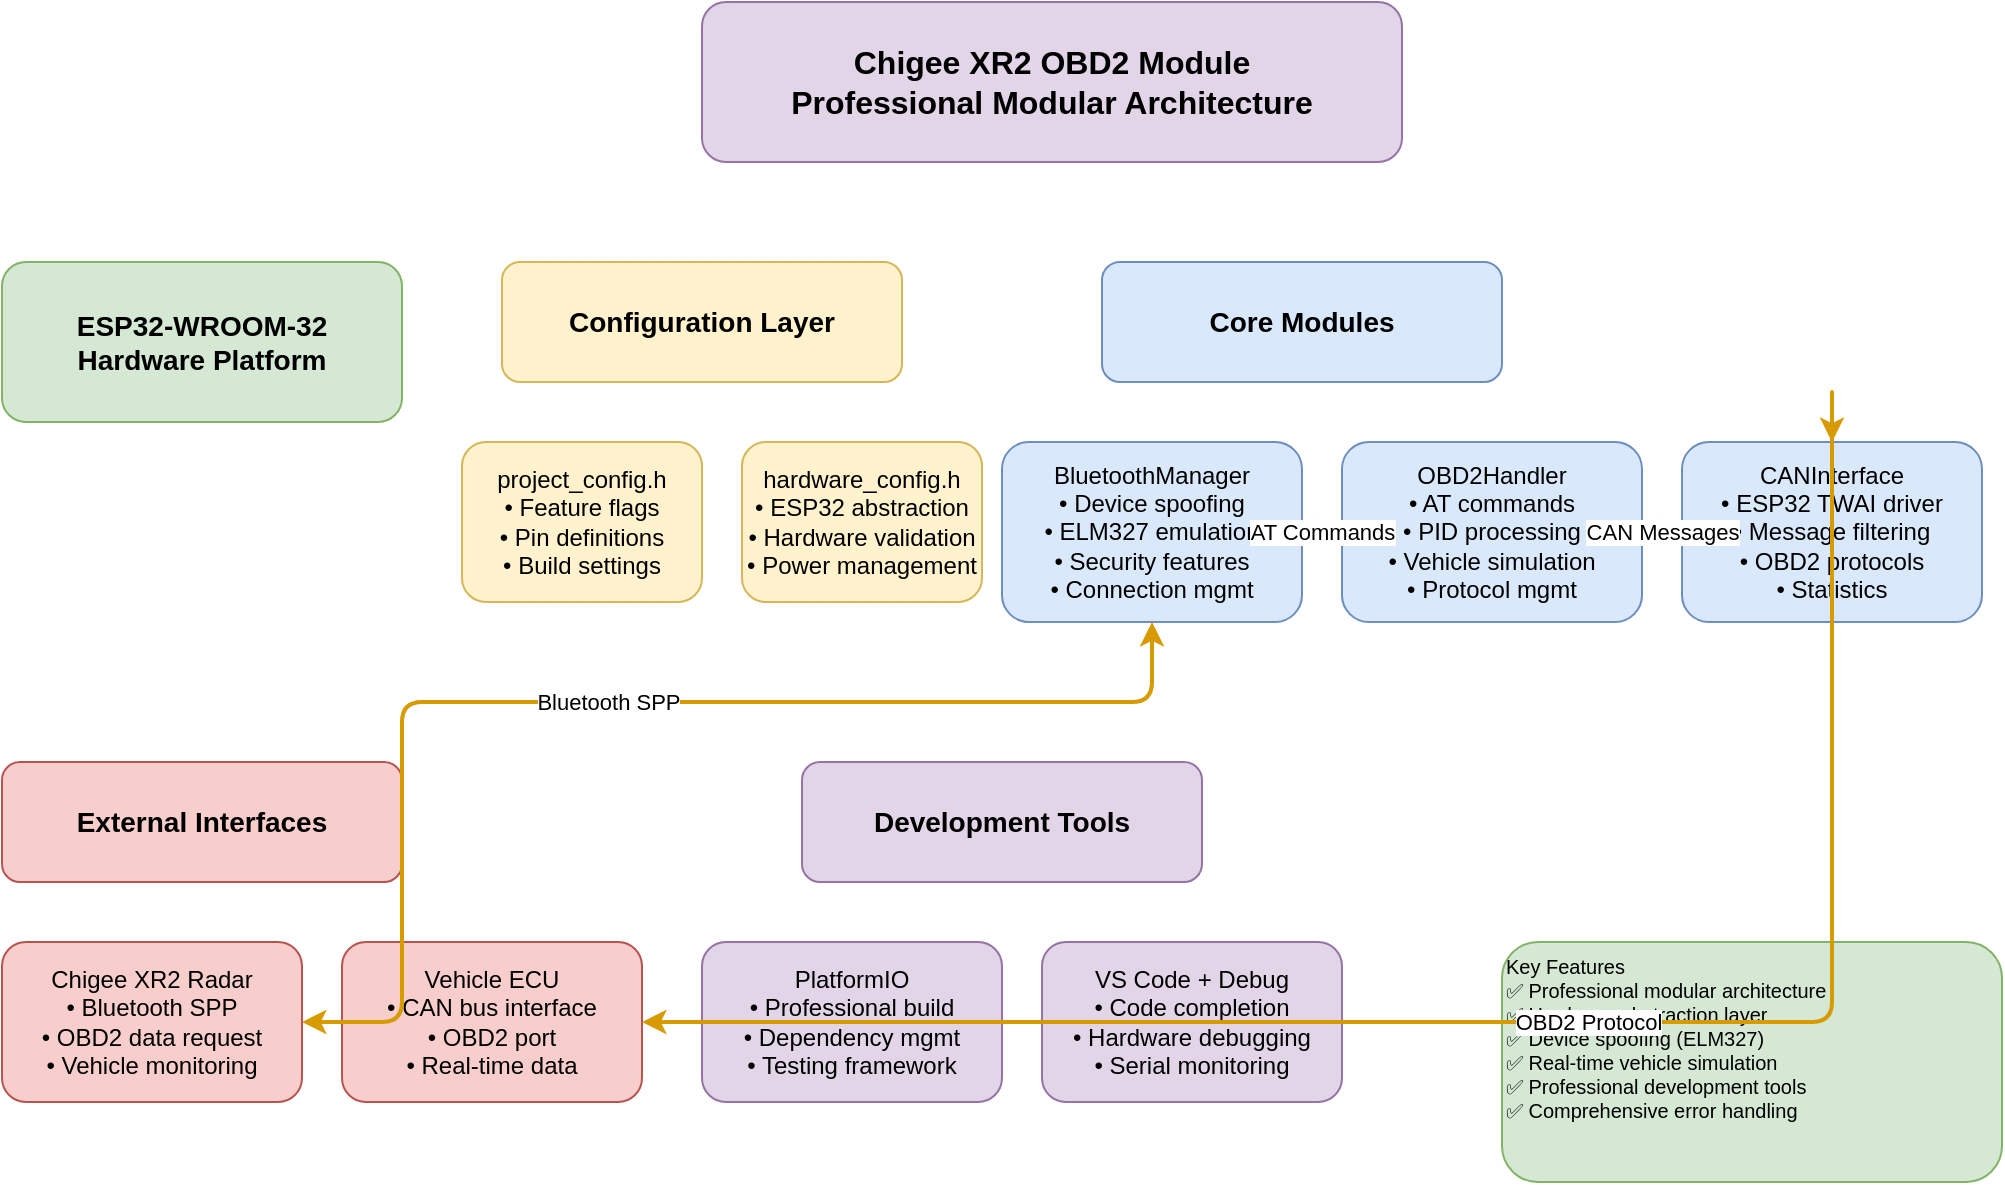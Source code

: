 <mxfile version="22.1.16" type="device">
  <diagram id="System-Architecture" name="System Architecture">
    <mxGraphModel dx="1422" dy="834" grid="1" gridSize="10" guides="1" tooltips="1" connect="1" arrows="1" fold="1" page="1" pageScale="1" pageWidth="1169" pageHeight="827" math="0" shadow="0">
      <root>
        <mxCell id="0"/>
        <mxCell id="1" parent="0"/>
        
        <!-- Main Title -->
        <mxCell id="title" value="Chigee XR2 OBD2 Module&#xa;Professional Modular Architecture" style="rounded=1;whiteSpace=wrap;html=1;fillColor=#e1d5e7;strokeColor=#9673a6;fontSize=16;fontStyle=1;fontFamily=Arial" parent="1" vertex="1">
          <mxGeometry x="400" y="20" width="350" height="80" as="geometry"/>
        </mxCell>
        
        <!-- Hardware Layer -->
        <mxCell id="hardware" value="ESP32-WROOM-32&#xa;Hardware Platform" style="rounded=1;whiteSpace=wrap;html=1;fillColor=#d5e8d4;strokeColor=#82b366;fontSize=14;fontStyle=1" parent="1" vertex="1">
          <mxGeometry x="50" y="150" width="200" height="80" as="geometry"/>
        </mxCell>
        
        <!-- Configuration Layer -->
        <mxCell id="config-layer" value="Configuration Layer" style="rounded=1;whiteSpace=wrap;html=1;fillColor=#fff2cc;strokeColor=#d6b656;fontSize=14;fontStyle=1" parent="1" vertex="1">
          <mxGeometry x="300" y="150" width="200" height="60" as="geometry"/>
        </mxCell>
        
        <mxCell id="project-config" value="project_config.h&#xa;• Feature flags&#xa;• Pin definitions&#xa;• Build settings" style="rounded=1;whiteSpace=wrap;html=1;fillColor=#fff2cc;strokeColor=#d6b656" parent="1" vertex="1">
          <mxGeometry x="280" y="240" width="120" height="80" as="geometry"/>
        </mxCell>
        
        <mxCell id="hardware-config" value="hardware_config.h&#xa;• ESP32 abstraction&#xa;• Hardware validation&#xa;• Power management" style="rounded=1;whiteSpace=wrap;html=1;fillColor=#fff2cc;strokeColor=#d6b656" parent="1" vertex="1">
          <mxGeometry x="420" y="240" width="120" height="80" as="geometry"/>
        </mxCell>
        
        <!-- Core Modules -->
        <mxCell id="modules-layer" value="Core Modules" style="rounded=1;whiteSpace=wrap;html=1;fillColor=#dae8fc;strokeColor=#6c8ebf;fontSize=14;fontStyle=1" parent="1" vertex="1">
          <mxGeometry x="600" y="150" width="200" height="60" as="geometry"/>
        </mxCell>
        
        <mxCell id="bluetooth-module" value="BluetoothManager&#xa;• Device spoofing&#xa;• ELM327 emulation&#xa;• Security features&#xa;• Connection mgmt" style="rounded=1;whiteSpace=wrap;html=1;fillColor=#dae8fc;strokeColor=#6c8ebf" parent="1" vertex="1">
          <mxGeometry x="550" y="240" width="150" height="90" as="geometry"/>
        </mxCell>
        
        <mxCell id="obd2-module" value="OBD2Handler&#xa;• AT commands&#xa;• PID processing&#xa;• Vehicle simulation&#xa;• Protocol mgmt" style="rounded=1;whiteSpace=wrap;html=1;fillColor=#dae8fc;strokeColor=#6c8ebf" parent="1" vertex="1">
          <mxGeometry x="720" y="240" width="150" height="90" as="geometry"/>
        </mxCell>
        
        <mxCell id="can-module" value="CANInterface&#xa;• ESP32 TWAI driver&#xa;• Message filtering&#xa;• OBD2 protocols&#xa;• Statistics" style="rounded=1;whiteSpace=wrap;html=1;fillColor=#dae8fc;strokeColor=#6c8ebf" parent="1" vertex="1">
          <mxGeometry x="890" y="240" width="150" height="90" as="geometry"/>
        </mxCell>
        
        <!-- External Interfaces -->
        <mxCell id="external-layer" value="External Interfaces" style="rounded=1;whiteSpace=wrap;html=1;fillColor=#f8cecc;strokeColor=#b85450;fontSize=14;fontStyle=1" parent="1" vertex="1">
          <mxGeometry x="50" y="400" width="200" height="60" as="geometry"/>
        </mxCell>
        
        <mxCell id="chigee-xr2" value="Chigee XR2 Radar&#xa;• Bluetooth SPP&#xa;• OBD2 data request&#xa;• Vehicle monitoring" style="rounded=1;whiteSpace=wrap;html=1;fillColor=#f8cecc;strokeColor=#b85450" parent="1" vertex="1">
          <mxGeometry x="50" y="490" width="150" height="80" as="geometry"/>
        </mxCell>
        
        <mxCell id="vehicle-ecu" value="Vehicle ECU&#xa;• CAN bus interface&#xa;• OBD2 port&#xa;• Real-time data" style="rounded=1;whiteSpace=wrap;html=1;fillColor=#f8cecc;strokeColor=#b85450" parent="1" vertex="1">
          <mxGeometry x="220" y="490" width="150" height="80" as="geometry"/>
        </mxCell>
        
        <!-- Development Tools -->
        <mxCell id="dev-tools-layer" value="Development Tools" style="rounded=1;whiteSpace=wrap;html=1;fillColor=#e1d5e7;strokeColor=#9673a6;fontSize=14;fontStyle=1" parent="1" vertex="1">
          <mxGeometry x="450" y="400" width="200" height="60" as="geometry"/>
        </mxCell>
        
        <mxCell id="platformio" value="PlatformIO&#xa;• Professional build&#xa;• Dependency mgmt&#xa;• Testing framework" style="rounded=1;whiteSpace=wrap;html=1;fillColor=#e1d5e7;strokeColor=#9673a6" parent="1" vertex="1">
          <mxGeometry x="400" y="490" width="150" height="80" as="geometry"/>
        </mxCell>
        
        <mxCell id="vscode" value="VS Code + Debug&#xa;• Code completion&#xa;• Hardware debugging&#xa;• Serial monitoring" style="rounded=1;whiteSpace=wrap;html=1;fillColor=#e1d5e7;strokeColor=#9673a6" parent="1" vertex="1">
          <mxGeometry x="570" y="490" width="150" height="80" as="geometry"/>
        </mxCell>
        
        <!-- Key Features -->
        <mxCell id="features" value="Key Features&#xa;✅ Professional modular architecture&#xa;✅ Hardware abstraction layer&#xa;✅ Device spoofing (ELM327)&#xa;✅ Real-time vehicle simulation&#xa;✅ Professional development tools&#xa;✅ Comprehensive error handling" style="rounded=1;whiteSpace=wrap;html=1;fillColor=#d5e8d4;strokeColor=#82b366;fontSize=10;align=left;verticalAlign=top" parent="1" vertex="1">
          <mxGeometry x="800" y="490" width="250" height="120" as="geometry"/>
        </mxCell>
        
        <!-- Data Flow Arrows -->
        <mxCell id="flow1" value="Bluetooth SPP" style="endArrow=classic;startArrow=classic;html=1;strokeWidth=2;strokeColor=#d79b00" parent="1" source="chigee-xr2" target="bluetooth-module" edge="1">
          <mxGeometry width="50" height="50" relative="1" as="geometry">
            <mxPoint x="390" y="420" as="sourcePoint"/>
            <mxPoint x="440" y="370" as="targetPoint"/>
            <Array as="points">
              <mxPoint x="250" y="530"/>
              <mxPoint x="250" y="370"/>
              <mxPoint x="625" y="370"/>
            </Array>
          </mxGeometry>
        </mxCell>
        
        <mxCell id="flow2" value="AT Commands" style="endArrow=classic;html=1;strokeWidth=2;strokeColor=#d79b00" parent="1" source="bluetooth-module" target="obd2-module" edge="1">
          <mxGeometry width="50" height="50" relative="1" as="geometry">
            <mxPoint x="390" y="420" as="sourcePoint"/>
            <mxPoint x="440" y="370" as="targetPoint"/>
          </mxGeometry>
        </mxCell>
        
        <mxCell id="flow3" value="CAN Messages" style="endArrow=classic;html=1;strokeWidth=2;strokeColor=#d79b00" parent="1" source="obd2-module" target="can-module" edge="1">
          <mxGeometry width="50" height="50" relative="1" as="geometry">
            <mxPoint x="390" y="420" as="sourcePoint"/>
            <mxPoint x="440" y="370" as="targetPoint"/>
          </mxGeometry>
        </mxCell>
        
        <mxCell id="flow4" value="OBD2 Protocol" style="endArrow=classic;startArrow=classic;html=1;strokeWidth=2;strokeColor=#d79b00" parent="1" source="vehicle-ecu" target="can-module" edge="1">
          <mxGeometry width="50" height="50" relative="1" as="geometry">
            <mxPoint x="390" y="420" as="sourcePoint"/>
            <mxPoint x="440" y="370" as="targetPoint"/>
            <Array as="points">
              <mxPoint x="400" y="530"/>
              <mxPoint x="965" y="530"/>
              <mxPoint x="965" y="210"/>
            </Array>
          </mxGeometry>
        </mxCell>
        
      </root>
    </mxGraphModel>
  </diagram>
  
  <diagram id="Module-Detail" name="Module Detail">
    <mxGraphModel dx="1422" dy="834" grid="1" gridSize="10" guides="1" tooltips="1" connect="1" arrows="1" fold="1" page="1" pageScale="1" pageWidth="1169" pageHeight="827" math="0" shadow="0">
      <root>
        <mxCell id="0"/>
        <mxCell id="1" parent="0"/>
        
        <!-- BluetoothManager Module -->
        <mxCell id="bt-title" value="BluetoothManager Module" style="rounded=1;whiteSpace=wrap;html=1;fillColor=#dae8fc;strokeColor=#6c8ebf;fontSize=16;fontStyle=1" parent="1" vertex="1">
          <mxGeometry x="50" y="20" width="300" height="60" as="geometry"/>
        </mxCell>
        
        <mxCell id="bt-spoofing" value="Device Spoofing&#xa;• MAC address spoofing&#xa;• Device profiles&#xa;• ELM327 emulation&#xa;• Manufacturer ID" style="rounded=1;whiteSpace=wrap;html=1;fillColor=#fff2cc;strokeColor=#d6b656" parent="1" vertex="1">
          <mxGeometry x="50" y="120" width="150" height="100" as="geometry"/>
        </mxCell>
        
        <mxCell id="bt-connection" value="Connection Management&#xa;• SPP service&#xa;• Pairing control&#xa;• Auto-reconnect&#xa;• Status monitoring" style="rounded=1;whiteSpace=wrap;html=1;fillColor=#d5e8d4;strokeColor=#82b366" parent="1" vertex="1">
          <mxGeometry x="220" y="120" width="150" height="100" as="geometry"/>
        </mxCell>
        
        <mxCell id="bt-security" value="Security Features&#xa;• PIN validation&#xa;• Fingerprinting&#xa;• Access control&#xa;• Logging" style="rounded=1;whiteSpace=wrap;html=1;fillColor=#f8cecc;strokeColor=#b85450" parent="1" vertex="1">
          <mxGeometry x="390" y="120" width="150" height="100" as="geometry"/>
        </mxCell>
        
        <!-- OBD2Handler Module -->
        <mxCell id="obd2-title" value="OBD2Handler Module" style="rounded=1;whiteSpace=wrap;html=1;fillColor=#dae8fc;strokeColor=#6c8ebf;fontSize=16;fontStyle=1" parent="1" vertex="1">
          <mxGeometry x="50" y="280" width="300" height="60" as="geometry"/>
        </mxCell>
        
        <mxCell id="obd2-at" value="AT Commands&#xa;• ATZ reset&#xa;• ATE echo control&#xa;• ATSP protocol&#xa;• ATI device info" style="rounded=1;whiteSpace=wrap;html=1;fillColor=#fff2cc;strokeColor=#d6b656" parent="1" vertex="1">
          <mxGeometry x="50" y="380" width="150" height="100" as="geometry"/>
        </mxCell>
        
        <mxCell id="obd2-pid" value="PID Processing&#xa;• Mode 01 current data&#xa;• Mode 03 DTCs&#xa;• Mode 09 VIN info&#xa;• Custom PIDs" style="rounded=1;whiteSpace=wrap;html=1;fillColor=#d5e8d4;strokeColor=#82b366" parent="1" vertex="1">
          <mxGeometry x="220" y="380" width="150" height="100" as="geometry"/>
        </mxCell>
        
        <mxCell id="obd2-sim" value="Vehicle Simulation&#xa;• Realistic data&#xa;• Dynamic values&#xa;• Statistics tracking&#xa;• Error simulation" style="rounded=1;whiteSpace=wrap;html=1;fillColor=#f8cecc;strokeColor=#b85450" parent="1" vertex="1">
          <mxGeometry x="390" y="380" width="150" height="100" as="geometry"/>
        </mxCell>
        
        <!-- CANInterface Module -->
        <mxCell id="can-title" value="CANInterface Module" style="rounded=1;whiteSpace=wrap;html=1;fillColor=#dae8fc;strokeColor=#6c8ebf;fontSize=16;fontStyle=1" parent="1" vertex="1">
          <mxGeometry x="590" y="20" width="300" height="60" as="geometry"/>
        </mxCell>
        
        <mxCell id="can-twai" value="ESP32 TWAI Driver&#xa;• CAN controller init&#xa;• Message TX/RX&#xa;• Error handling&#xa;• Bus-off recovery" style="rounded=1;whiteSpace=wrap;html=1;fillColor=#fff2cc;strokeColor=#d6b656" parent="1" vertex="1">
          <mxGeometry x="590" y="120" width="150" height="100" as="geometry"/>
        </mxCell>
        
        <mxCell id="can-filter" value="Message Filtering&#xa;• Whitelist/blacklist&#xa;• ID ranges&#xa;• Custom filters&#xa;• OBD2 specific" style="rounded=1;whiteSpace=wrap;html=1;fillColor=#d5e8d4;strokeColor=#82b366" parent="1" vertex="1">
          <mxGeometry x="760" y="120" width="150" height="100" as="geometry"/>
        </mxCell>
        
        <mxCell id="can-stats" value="Statistics &amp; Debug&#xa;• Message counters&#xa;• Error tracking&#xa;• Bus utilization&#xa;• Diagnostics" style="rounded=1;whiteSpace=wrap;html=1;fillColor=#f8cecc;strokeColor=#b85450" parent="1" vertex="1">
          <mxGeometry x="930" y="120" width="150" height="100" as="geometry"/>
        </mxCell>
        
        <!-- Configuration System -->
        <mxCell id="config-title" value="Configuration System" style="rounded=1;whiteSpace=wrap;html=1;fillColor=#e1d5e7;strokeColor=#9673a6;fontSize=16;fontStyle=1" parent="1" vertex="1">
          <mxGeometry x="590" y="280" width="300" height="60" as="geometry"/>
        </mxCell>
        
        <mxCell id="config-project" value="project_config.h&#xa;• Version info&#xa;• Feature flags&#xa;• Build settings&#xa;• Debug options" style="rounded=1;whiteSpace=wrap;html=1;fillColor=#fff2cc;strokeColor=#d6b656" parent="1" vertex="1">
          <mxGeometry x="590" y="380" width="150" height="100" as="geometry"/>
        </mxCell>
        
        <mxCell id="config-hardware" value="hardware_config.h&#xa;• Pin definitions&#xa;• ESP32 settings&#xa;• Hardware validation&#xa;• Power management" style="rounded=1;whiteSpace=wrap;html=1;fillColor=#d5e8d4;strokeColor=#82b366" parent="1" vertex="1">
          <mxGeometry x="760" y="380" width="150" height="100" as="geometry"/>
        </mxCell>
        
        <mxCell id="config-runtime" value="Runtime Config&#xa;• Dynamic settings&#xa;• User preferences&#xa;• Calibration data&#xa;• Profile switching" style="rounded=1;whiteSpace=wrap;html=1;fillColor=#f8cecc;strokeColor=#b85450" parent="1" vertex="1">
          <mxGeometry x="930" y="380" width="150" height="100" as="geometry"/>
        </mxCell>
        
        <!-- Data Flow -->
        <mxCell id="flow-title" value="Data Flow Between Modules" style="rounded=1;whiteSpace=wrap;html=1;fillColor=#d5e8d4;strokeColor=#82b366;fontSize=14;fontStyle=1" parent="1" vertex="1">
          <mxGeometry x="50" y="540" width="400" height="40" as="geometry"/>
        </mxCell>
        
        <mxCell id="step1" value="1. Chigee XR2 connects via Bluetooth" style="rounded=1;whiteSpace=wrap;html=1" parent="1" vertex="1">
          <mxGeometry x="50" y="600" width="200" height="30" as="geometry"/>
        </mxCell>
        
        <mxCell id="step2" value="2. BluetoothManager handles connection" style="rounded=1;whiteSpace=wrap;html=1" parent="1" vertex="1">
          <mxGeometry x="270" y="600" width="200" height="30" as="geometry"/>
        </mxCell>
        
        <mxCell id="step3" value="3. AT commands sent to OBD2Handler" style="rounded=1;whiteSpace=wrap;html=1" parent="1" vertex="1">
          <mxGeometry x="490" y="600" width="200" height="30" as="geometry"/>
        </mxCell>
        
        <mxCell id="step4" value="4. OBD2Handler processes commands" style="rounded=1;whiteSpace=wrap;html=1" parent="1" vertex="1">
          <mxGeometry x="710" y="600" width="200" height="30" as="geometry"/>
        </mxCell>
        
        <mxCell id="step5" value="5. CANInterface sends to vehicle ECU" style="rounded=1;whiteSpace=wrap;html=1" parent="1" vertex="1">
          <mxGeometry x="930" y="600" width="200" height="30" as="geometry"/>
        </mxCell>
        
        <mxCell id="step6" value="6. Response flows back through chain" style="rounded=1;whiteSpace=wrap;html=1" parent="1" vertex="1">
          <mxGeometry x="50" y="650" width="200" height="30" as="geometry"/>
        </mxCell>
        
        <mxCell id="step7" value="7. Realistic vehicle data simulated" style="rounded=1;whiteSpace=wrap;html=1" parent="1" vertex="1">
          <mxGeometry x="270" y="650" width="200" height="30" as="geometry"/>
        </mxCell>
        
        <mxCell id="step8" value="8. Statistics and diagnostics updated" style="rounded=1;whiteSpace=wrap;html=1" parent="1" vertex="1">
          <mxGeometry x="490" y="650" width="200" height="30" as="geometry"/>
        </mxCell>
        
      </root>
    </mxGraphModel>
  </diagram>
</mxfile>
                <mxCell id="7" value="&lt;h2&gt;Core Modules&lt;/h2&gt;" style="rounded=1;whiteSpace=wrap;html=1;fillColor=#dae8fc;strokeColor=#6c8ebf;fontSize=12;fontStyle=1" vertex="1" parent="1">
                    <mxGeometry x="600" y="140" width="200" height="60" as="geometry"/>
                </mxCell>
                <mxCell id="8" value="BluetoothManager&lt;br&gt;• Device spoofing&lt;br&gt;• ELM327 emulation&lt;br&gt;• Security features&lt;br&gt;• Connection mgmt" style="rounded=1;whiteSpace=wrap;html=1;fillColor=#dae8fc;strokeColor=#6c8ebf;" vertex="1" parent="1">
                    <mxGeometry x="550" y="230" width="150" height="90" as="geometry"/>
                </mxCell>
                <mxCell id="9" value="OBD2Handler&lt;br&gt;• AT commands&lt;br&gt;• PID processing&lt;br&gt;• Vehicle simulation&lt;br&gt;• Protocol mgmt" style="rounded=1;whiteSpace=wrap;html=1;fillColor=#dae8fc;strokeColor=#6c8ebf;" vertex="1" parent="1">
                    <mxGeometry x="720" y="230" width="150" height="90" as="geometry"/>
                </mxCell>
                <mxCell id="10" value="CANInterface&lt;br&gt;• ESP32 TWAI driver&lt;br&gt;• Message filtering&lt;br&gt;• OBD2 protocols&lt;br&gt;• Statistics" style="rounded=1;whiteSpace=wrap;html=1;fillColor=#dae8fc;strokeColor=#6c8ebf;" vertex="1" parent="1">
                    <mxGeometry x="890" y="230" width="150" height="90" as="geometry"/>
                </mxCell>
                <mxCell id="11" value="&lt;h2&gt;External Interfaces&lt;/h2&gt;" style="rounded=1;whiteSpace=wrap;html=1;fillColor=#f8cecc;strokeColor=#b85450;fontSize=12;fontStyle=1" vertex="1" parent="1">
                    <mxGeometry x="50" y="380" width="200" height="60" as="geometry"/>
                </mxCell>
                <mxCell id="12" value="Chigee XR2 Radar&lt;br&gt;• Bluetooth SPP&lt;br&gt;• OBD2 data request&lt;br&gt;• Vehicle monitoring" style="rounded=1;whiteSpace=wrap;html=1;fillColor=#f8cecc;strokeColor=#b85450;" vertex="1" parent="1">
                    <mxGeometry x="50" y="470" width="150" height="80" as="geometry"/>
                </mxCell>
                <mxCell id="13" value="Vehicle ECU&lt;br&gt;• CAN bus interface&lt;br&gt;• OBD2 port&lt;br&gt;• Real-time data" style="rounded=1;whiteSpace=wrap;html=1;fillColor=#f8cecc;strokeColor=#b85450;" vertex="1" parent="1">
                    <mxGeometry x="220" y="470" width="150" height="80" as="geometry"/>
                </mxCell>
                <mxCell id="14" value="&lt;h2&gt;Development Tools&lt;/h2&gt;" style="rounded=1;whiteSpace=wrap;html=1;fillColor=#e1d5e7;strokeColor=#9673a6;fontSize=12;fontStyle=1" vertex="1" parent="1">
                    <mxGeometry x="450" y="380" width="200" height="60" as="geometry"/>
                </mxCell>
                <mxCell id="15" value="PlatformIO&lt;br&gt;• Professional build&lt;br&gt;• Dependency mgmt&lt;br&gt;• Testing framework" style="rounded=1;whiteSpace=wrap;html=1;fillColor=#e1d5e7;strokeColor=#9673a6;" vertex="1" parent="1">
                    <mxGeometry x="400" y="470" width="150" height="80" as="geometry"/>
                </mxCell>
                <mxCell id="16" value="VS Code + Debug&lt;br&gt;• Code completion&lt;br&gt;• Hardware debugging&lt;br&gt;• Serial monitoring" style="rounded=1;whiteSpace=wrap;html=1;fillColor=#e1d5e7;strokeColor=#9673a6;" vertex="1" parent="1">
                    <mxGeometry x="570" y="470" width="150" height="80" as="geometry"/>
                </mxCell>
                <mxCell id="17" value="&lt;h2&gt;Data Flow&lt;/h2&gt;" style="rounded=1;whiteSpace=wrap;html=1;fillColor=#d5e8d4;strokeColor=#82b366;fontSize=12;fontStyle=1" vertex="1" parent="1">
                    <mxGeometry x="800" y="380" width="200" height="60" as="geometry"/>
                </mxCell>
                <mxCell id="18" value="Bluetooth SPP" style="endArrow=classic;startArrow=classic;html=1;exitX=1;exitY=0.5;exitDx=0;exitDy=0;entryX=0;entryY=0.5;entryDx=0;entryDy=0;" edge="1" parent="1" source="12" target="8">
                    <mxGeometry width="50" height="50" relative="1" as="geometry">
                        <mxPoint x="390" y="420" as="sourcePoint"/>
                        <mxPoint x="440" y="370" as="targetPoint"/>
                        <Array as="points">
                            <mxPoint x="250" y="510"/>
                            <mxPoint x="250" y="350"/>
                            <mxPoint x="625" y="350"/>
                        </Array>
                    </mxGeometry>
                </mxCell>
                <mxCell id="19" value="AT Commands" style="endArrow=classic;html=1;exitX=1;exitY=0.5;exitDx=0;exitDy=0;entryX=0;entryY=0.5;entryDx=0;entryDy=0;" edge="1" parent="1" source="8" target="9">
                    <mxGeometry width="50" height="50" relative="1" as="geometry">
                        <mxPoint x="390" y="420" as="sourcePoint"/>
                        <mxPoint x="440" y="370" as="targetPoint"/>
                    </mxGeometry>
                </mxCell>
                <mxCell id="20" value="CAN Messages" style="endArrow=classic;html=1;exitX=1;exitY=0.5;exitDx=0;exitDy=0;entryX=0;entryY=0.5;entryDx=0;entryDy=0;" edge="1" parent="1" source="9" target="10">
                    <mxGeometry width="50" height="50" relative="1" as="geometry">
                        <mxPoint x="390" y="420" as="sourcePoint"/>
                        <mxPoint x="440" y="370" as="targetPoint"/>
                    </mxGeometry>
                </mxCell>
                <mxCell id="21" value="OBD2 Protocol" style="endArrow=classic;startArrow=classic;html=1;exitX=1;exitY=0.5;exitDx=0;exitDy=0;entryX=0.5;entryY=0;entryDx=0;entryDy=0;" edge="1" parent="1" source="13" target="10">
                    <mxGeometry width="50" height="50" relative="1" as="geometry">
                        <mxPoint x="390" y="420" as="sourcePoint"/>
                        <mxPoint x="440" y="370" as="targetPoint"/>
                        <Array as="points">
                            <mxPoint x="400" y="510"/>
                            <mxPoint x="965" y="510"/>
                            <mxPoint x="965" y="200"/>
                        </Array>
                    </mxGeometry>
                </mxCell>
                <mxCell id="22" value="Config" style="endArrow=classic;html=1;exitX=0.5;exitY=1;exitDx=0;exitDy=0;entryX=0.5;entryY=0;entryDx=0;entryDy=0;" edge="1" parent="1" source="4" target="5">
                    <mxGeometry width="50" height="50" relative="1" as="geometry">
                        <mxPoint x="390" y="420" as="sourcePoint"/>
                        <mxPoint x="440" y="370" as="targetPoint"/>
                    </mxGeometry>
                </mxCell>
                <mxCell id="23" value="Config" style="endArrow=classic;html=1;exitX=0.5;exitY=1;exitDx=0;exitDy=0;entryX=0.5;entryY=0;entryDx=0;entryDy=0;" edge="1" parent="1" source="4" target="6">
                    <mxGeometry width="50" height="50" relative="1" as="geometry">
                        <mxPoint x="390" y="420" as="sourcePoint"/>
                        <mxPoint x="440" y="370" as="targetPoint"/>
                    </mxGeometry>
                </mxCell>
                <mxCell id="24" value="Hardware Access" style="endArrow=classic;html=1;exitX=1;exitY=0.5;exitDx=0;exitDy=0;entryX=0;entryY=0.5;entryDx=0;entryDy=0;" edge="1" parent="1" source="3" target="4">
                    <mxGeometry width="50" height="50" relative="1" as="geometry">
                        <mxPoint x="390" y="420" as="sourcePoint"/>
                        <mxPoint x="440" y="370" as="targetPoint"/>
                    </mxGeometry>
                </mxCell>
                <mxCell id="25" value="Module Access" style="endArrow=classic;html=1;exitX=1;exitY=0.5;exitDx=0;exitDy=0;entryX=0;entryY=0.5;entryDx=0;entryDy=0;" edge="1" parent="1" source="4" target="7">
                    <mxGeometry width="50" height="50" relative="1" as="geometry">
                        <mxPoint x="390" y="420" as="sourcePoint"/>
                        <mxPoint x="440" y="370" as="targetPoint"/>
                    </mxGeometry>
                </mxCell>
                <mxCell id="26" value="&lt;h3&gt;Key Features&lt;/h3&gt;&lt;div&gt;✅ Professional modular architecture&lt;/div&gt;&lt;div&gt;✅ Hardware abstraction layer&lt;/div&gt;&lt;div&gt;✅ Device spoofing (ELM327)&lt;/div&gt;&lt;div&gt;✅ Real-time vehicle simulation&lt;/div&gt;&lt;div&gt;✅ Professional development tools&lt;/div&gt;&lt;div&gt;✅ Comprehensive error handling&lt;/div&gt;" style="rounded=1;whiteSpace=wrap;html=1;fillColor=#d5e8d4;strokeColor=#82b366;fontSize=10;align=left;verticalAlign=top;" vertex="1" parent="1">
                    <mxGeometry x="800" y="470" width="250" height="120" as="geometry"/>
                </mxCell>
                <mxCell id="27" value="System Flow" style="endArrow=classic;html=1;exitX=0.5;exitY=1;exitDx=0;exitDy=0;entryX=0.5;entryY=0;entryDx=0;entryDy=0;" edge="1" parent="1" source="2" target="3">
                    <mxGeometry width="50" height="50" relative="1" as="geometry">
                        <mxPoint x="390" y="420" as="sourcePoint"/>
                        <mxPoint x="440" y="370" as="targetPoint"/>
                        <Array as="points">
                            <mxPoint x="585" y="120"/>
                            <mxPoint x="150" y="120"/>
                        </Array>
                    </mxGeometry>
                </mxCell>
                <mxCell id="28" value="System Flow" style="endArrow=classic;html=1;exitX=0.5;exitY=1;exitDx=0;exitDy=0;entryX=0.5;entryY=0;entryDx=0;entryDy=0;" edge="1" parent="1" source="2" target="4">
                    <mxGeometry width="50" height="50" relative="1" as="geometry">
                        <mxPoint x="390" y="420" as="sourcePoint"/>
                        <mxPoint x="440" y="370" as="targetPoint"/>
                        <Array as="points">
                            <mxPoint x="585" y="120"/>
                            <mxPoint x="400" y="120"/>
                        </Array>
                    </mxGeometry>
                </mxCell>
                <mxCell id="29" value="System Flow" style="endArrow=classic;html=1;exitX=0.5;exitY=1;exitDx=0;exitDy=0;entryX=0.5;entryY=0;entryDx=0;entryDy=0;" edge="1" parent="1" source="2" target="7">
                    <mxGeometry width="50" height="50" relative="1" as="geometry">
                        <mxPoint x="390" y="420" as="sourcePoint"/>
                        <mxPoint x="440" y="370" as="targetPoint"/>
                        <Array as="points">
                            <mxPoint x="585" y="120"/>
                            <mxPoint x="700" y="120"/>
                        </Array>
                    </mxGeometry>
                </mxCell>
            </root>
        </mxGraphModel>
    </diagram>
    <diagram id="9f5x8q2lBR-mOVH2nRAQ" name="Module Detail">
        <mxGraphModel dx="1386" dy="798" grid="1" gridSize="10" guides="1" tooltips="1" connect="1" arrows="1" fold="1" page="1" pageScale="1" pageWidth="1169" pageHeight="827" math="0" shadow="0">
            <root>
                <mxCell id="0"/>
                <mxCell id="1" parent="0"/>
                <mxCell id="30" value="&lt;h1&gt;BluetoothManager Module&lt;/h1&gt;" style="rounded=1;whiteSpace=wrap;html=1;fillColor=#dae8fc;strokeColor=#6c8ebf;fontSize=14;fontStyle=1" vertex="1" parent="1">
                    <mxGeometry x="50" y="20" width="250" height="60" as="geometry"/>
                </mxCell>
                <mxCell id="31" value="Device Spoofing&lt;br&gt;• MAC address spoofing&lt;br&gt;• Device profiles&lt;br&gt;• ELM327 emulation&lt;br&gt;• Manufacturer ID" style="rounded=1;whiteSpace=wrap;html=1;fillColor=#fff2cc;strokeColor=#d6b656;" vertex="1" parent="1">
                    <mxGeometry x="50" y="120" width="150" height="100" as="geometry"/>
                </mxCell>
                <mxCell id="32" value="Connection Management&lt;br&gt;• SPP service&lt;br&gt;• Pairing control&lt;br&gt;• Auto-reconnect&lt;br&gt;• Status monitoring" style="rounded=1;whiteSpace=wrap;html=1;fillColor=#d5e8d4;strokeColor=#82b366;" vertex="1" parent="1">
                    <mxGeometry x="220" y="120" width="150" height="100" as="geometry"/>
                </mxCell>
                <mxCell id="33" value="Security Features&lt;br&gt;• PIN validation&lt;br&gt;• Fingerprinting&lt;br&gt;• Access control&lt;br&gt;• Logging" style="rounded=1;whiteSpace=wrap;html=1;fillColor="#f8cecc" strokeColor="#b85450">" vertex="1" parent="1">
                    <mxGeometry x="390" y="120" width="150" height="100" as="geometry"/>
                </mxCell>
                <mxCell id="34" value="&lt;h1&gt;OBD2Handler Module&lt;/h1&gt;" style="rounded=1;whiteSpace=wrap;html=1;fillColor=#dae8fc;strokeColor=#6c8ebf;fontSize=14;fontStyle=1" vertex="1" parent="1">
                    <mxGeometry x="50" y="280" width="250" height="60" as="geometry"/>
                </mxCell>
                <mxCell id="35" value="AT Commands&lt;br&gt;• ATZ reset&lt;br&gt;• ATE echo control&lt;br&gt;• ATSP protocol&lt;br&gt;• ATI device info" style="rounded=1;whiteSpace=wrap;html=1;fillColor=#fff2cc;strokeColor=#d6b656;" vertex="1" parent="1">
                    <mxGeometry x="50" y="380" width="150" height="100" as="geometry"/>
                </mxCell>
                <mxCell id="36" value="PID Processing&lt;br&gt;• Mode 01 current data&lt;br&gt;• Mode 03 DTCs&lt;br&gt;• Mode 09 VIN info&lt;br&gt;• Custom PIDs" style="rounded=1;whiteSpace=wrap;html=1;fillColor=#d5e8d4;strokeColor=#82b366;" vertex="1" parent="1">
                    <mxGeometry x="220" y="380" width="150" height="100" as="geometry"/>
                </mxCell>
                <mxCell id="37" value="Vehicle Simulation&lt;br&gt;• Realistic data&lt;br&gt;• Dynamic values&lt;br&gt;• Statistics tracking&lt;br&gt;• Error simulation" style="rounded=1;whiteSpace=wrap;html=1;fillColor="#f8cecc" strokeColor="#b85450">" vertex="1" parent="1">
                    <mxGeometry x="390" y="380" width="150" height="100" as="geometry"/>
                </mxCell>
                <mxCell id="38" value="&lt;h1&gt;CANInterface Module&lt;/h1&gt;" style="rounded=1;whiteSpace=wrap;html=1;fillColor=#dae8fc;strokeColor=#6c8ebf;fontSize=14;fontStyle=1" vertex="1" parent="1">
                    <mxGeometry x="590" y="20" width="250" height="60" as="geometry"/>
                </mxCell>
                <mxCell id="39" value="ESP32 TWAI Driver&lt;br&gt;• CAN controller init&lt;br&gt;• Message TX/RX&lt;br&gt;• Error handling&lt;br&gt;• Bus-off recovery" style="rounded=1;whiteSpace=wrap;html=1;fillColor=#fff2cc;strokeColor=#d6b656;" vertex="1" parent="1">
                    <mxGeometry x="590" y="120" width="150" height="100" as="geometry"/>
                </mxCell>
                <mxCell id="40" value="Message Filtering&lt;br&gt;• Whitelist/blacklist&lt;br&gt;• ID ranges&lt;br&gt;• Custom filters&lt;br&gt;• OBD2 specific" style="rounded=1;whiteSpace=wrap;html=1;fillColor=#d5e8d4;strokeColor=#82b366;" vertex="1" parent="1">
                    <mxGeometry x="760" y="120" width="150" height="100" as="geometry"/>
                </mxCell>
                <mxCell id="41" value="Statistics &amp; Debug&lt;br&gt;• Message counters&lt;br&gt;• Error tracking&lt;br&gt;• Bus utilization&lt;br&gt;• Diagnostics" style="rounded=1;whiteSpace=wrap;html=1;fillColor="#f8cecc" strokeColor="#b85450">" vertex="1" parent="1">
                    <mxGeometry x="930" y="120" width="150" height="100" as="geometry"/>
                </mxCell>
                <mxCell id="42" value="&lt;h1&gt;Configuration System&lt;/h1&gt;" style="rounded=1;whiteSpace=wrap;html=1;fillColor=#e1d5e7;strokeColor=#9673a6;fontSize=14;fontStyle=1" vertex="1" parent="1">
                    <mxGeometry x="590" y="280" width="250" height="60" as="geometry"/>
                </mxCell>
                <mxCell id="43" value="project_config.h&lt;br&gt;• Version info&lt;br&gt;• Feature flags&lt;br&gt;• Build settings&lt;br&gt;• Debug options" style="rounded=1;whiteSpace=wrap;html=1;fillColor=#fff2cc;strokeColor=#d6b656;" vertex="1" parent="1">
                    <mxGeometry x="590" y="380" width="150" height="100" as="geometry"/>
                </mxCell>
                <mxCell id="44" value="hardware_config.h&lt;br&gt;• Pin definitions&lt;br&gt;• ESP32 settings&lt;br&gt;• Hardware validation&lt;br&gt;• Power management" style="rounded=1;whiteSpace=wrap;html=1;fillColor=#d5e8d4;strokeColor=#82b366;" vertex="1" parent="1">
                    <mxGeometry x="760" y="380" width="150" height="100" as="geometry"/>
                </mxCell>
                <mxCell id="45" value="Runtime Config&lt;br&gt;• Dynamic settings&lt;br&gt;• User preferences&lt;br&gt;• Calibration data&lt;br&gt;• Profile switching" style="rounded=1;whiteSpace=wrap;html=1;fillColor="#f8cecc" strokeColor="#b85450">" vertex="1" parent="1">
                    <mxGeometry x="930" y="380" width="150" height="100" as="geometry"/>
                </mxCell>
                <mxCell id="46" value="&lt;h2&gt;Data Flow Between Modules&lt;/h2&gt;" style="rounded=1;whiteSpace=wrap;html=1;fillColor=#d5e8d4;strokeColor=#82b366;fontSize=12;fontStyle=1" vertex="1" parent="1">
                    <mxGeometry x="50" y="540" width="300" height="40" as="geometry"/>
                </mxCell>
                <mxCell id="47" value="1. Chigee XR2 connects via Bluetooth" style="rounded=1;whiteSpace=wrap;html=1;" vertex="1" parent="1">
                    <mxGeometry x="50" y="600" width="200" height="30" as="geometry"/>
                </mxCell>
                <mxCell id="48" value="2. BluetoothManager handles connection" style="rounded=1;whiteSpace=wrap;html=1;" vertex="1" parent="1">
                    <mxGeometry x="270" y="600" width="200" height="30" as="geometry"/>
                </mxCell>
                <mxCell id="49" value="3. AT commands sent to OBD2Handler" style="rounded=1;whiteSpace=wrap;html=1;" vertex="1" parent="1">
                    <mxGeometry x="490" y="600" width="200" height="30" as="geometry"/>
                </mxCell>
                <mxCell id="50" value="4. OBD2Handler processes commands" style="rounded=1;whiteSpace=wrap;html=1;" vertex="1" parent="1">
                    <mxGeometry x="710" y="600" width="200" height="30" as="geometry"/>
                </mxCell>
                <mxCell id="51" value="5. CANInterface sends to vehicle ECU" style="rounded=1;whiteSpace=wrap;html=1;" vertex="1" parent="1">
                    <mxGeometry x="930" y="600" width="200" height="30" as="geometry"/>
                </mxCell>
                <mxCell id="52" value="6. Response flows back through chain" style="rounded=1;whiteSpace=wrap;html=1;" vertex="1" parent="1">
                    <mxGeometry x="50" y="650" width="200" height="30" as="geometry"/>
                </mxCell>
                <mxCell id="53" value="7. Realistic vehicle data simulated" style="rounded=1;whiteSpace=wrap;html=1;" vertex="1" parent="1">
                    <mxGeometry x="270" y="650" width="200" height="30" as="geometry"/>
                </mxCell>
                <mxCell id="54" value="8. Statistics and diagnostics updated" style="rounded=1;whiteSpace=wrap;html=1;" vertex="1" parent="1">
                    <mxGeometry x="490" y="650" width="200" height="30" as="geometry"/>
                </mxCell>
                <mxCell id="55" style="endArrow=classic;html=1;exitX=1;exitY=0.5;exitDx=0;exitDy=0;entryX=0;entryY=0.5;entryDx=0;entryDy=0;" edge="1" parent="1" source="47" target="48">
                    <mxGeometry width="50" height="50" relative="1" as="geometry">
                        <mxPoint x="520" y="720" as="sourcePoint"/>
                        <mxPoint x="570" y="670" as="targetPoint"/>
                    </mxGeometry>
                </mxCell>
                <mxCell id="56" style="endArrow=classic;html=1;exitX=1;exitY=0.5;exitDx=0;exitDy=0;entryX=0;entryY=0.5;entryDx=0;entryDy=0;" edge="1" parent="1" source="48" target="49">
                    <mxGeometry width="50" height="50" relative="1" as="geometry">
                        <mxPoint x="520" y="720" as="sourcePoint"/>
                        <mxPoint x="570" y="670" as="targetPoint"/>
                    </mxGeometry>
                </mxCell>
                <mxCell id="57" style="endArrow=classic;html=1;exitX=1;exitY=0.5;exitDx=0;exitDy=0;entryX=0;entryY=0.5;entryDx=0;entryDy=0;" edge="1" parent="1" source="49" target="50">
                    <mxGeometry width="50" height="50" relative="1" as="geometry">
                        <mxPoint x="520" y="720" as="sourcePoint"/>
                        <mxPoint x="570" y="670" as="targetPoint"/>
                    </mxGeometry>
                </mxCell>
                <mxCell id="58" style="endArrow=classic;html=1;exitX=1;exitY=0.5;exitDx=0;exitDy=0;entryX=0;entryY=0.5;entryDx=0;entryDy=0;" edge="1" parent="1" source="50" target="51">
                    <mxGeometry width="50" height="50" relative="1" as="geometry">
                        <mxPoint x="520" y="720" as="sourcePoint"/>
                        <mxPoint x="570" y="670" as="targetPoint"/>
                    </mxGeometry>
                </mxCell>
                <mxCell id="59" style="endArrow=classic;html=1;exitX=1;exitY=0.5;exitDx=0;exitDy=0;entryX=0;entryY=0.5;entryDx=0;entryDy=0;" edge="1" parent="1" source="52" target="53">
                    <mxGeometry width="50" height="50" relative="1" as="geometry">
                        <mxPoint x="520" y="720" as="sourcePoint"/>
                        <mxPoint x="570" y="670" as="targetPoint"/>
                    </mxGeometry>
                </mxCell>
                <mxCell id="60" style="endArrow=classic;html=1;exitX=1;exitY=0.5;exitDx=0;exitDy=0;entryX=0;entryY=0.5;entryDx=0;entryDy=0;" edge="1" parent="1" source="53" target="54">
                    <mxGeometry width="50" height="50" relative="1" as="geometry">
                        <mxPoint x="520" y="720" as="sourcePoint"/>
                        <mxPoint x="570" y="670" as="targetPoint"/>
                    </mxGeometry>
                </mxCell>
            </root>
        </mxGraphModel>
    </diagram>
</mxfile>